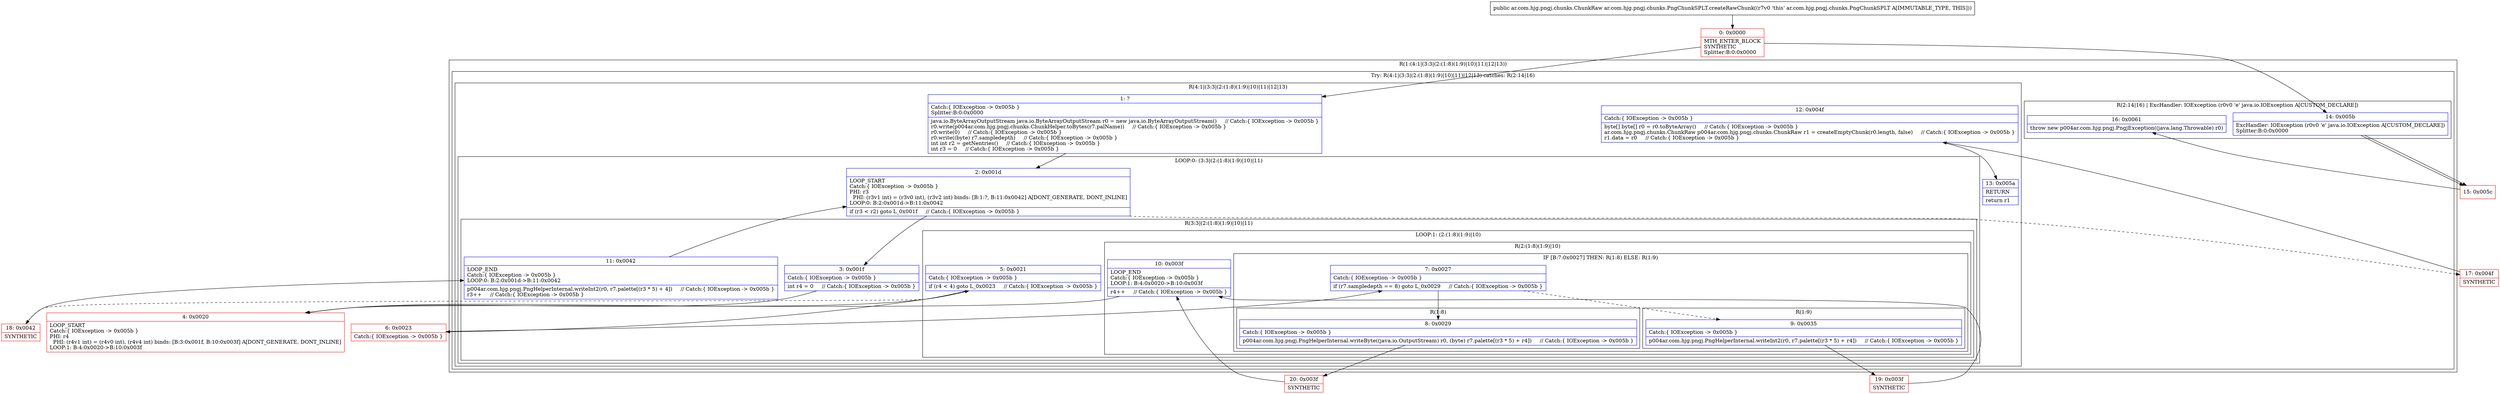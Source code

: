 digraph "CFG forar.com.hjg.pngj.chunks.PngChunkSPLT.createRawChunk()Lar\/com\/hjg\/pngj\/chunks\/ChunkRaw;" {
subgraph cluster_Region_558781497 {
label = "R(1:(4:1|(3:3|(2:(1:8)(1:9)|10)|11)|12|13))";
node [shape=record,color=blue];
subgraph cluster_TryCatchRegion_1136696409 {
label = "Try: R(4:1|(3:3|(2:(1:8)(1:9)|10)|11)|12|13) catches: R(2:14|16)";
node [shape=record,color=blue];
subgraph cluster_Region_1110747738 {
label = "R(4:1|(3:3|(2:(1:8)(1:9)|10)|11)|12|13)";
node [shape=record,color=blue];
Node_1 [shape=record,label="{1\:\ ?|Catch:\{ IOException \-\> 0x005b \}\lSplitter:B:0:0x0000\l|java.io.ByteArrayOutputStream java.io.ByteArrayOutputStream r0 = new java.io.ByteArrayOutputStream()     \/\/ Catch:\{ IOException \-\> 0x005b \}\lr0.write(p004ar.com.hjg.pngj.chunks.ChunkHelper.toBytes(r7.palName))     \/\/ Catch:\{ IOException \-\> 0x005b \}\lr0.write(0)     \/\/ Catch:\{ IOException \-\> 0x005b \}\lr0.write((byte) r7.sampledepth)     \/\/ Catch:\{ IOException \-\> 0x005b \}\lint int r2 = getNentries()     \/\/ Catch:\{ IOException \-\> 0x005b \}\lint r3 = 0     \/\/ Catch:\{ IOException \-\> 0x005b \}\l}"];
subgraph cluster_LoopRegion_1901206583 {
label = "LOOP:0: (3:3|(2:(1:8)(1:9)|10)|11)";
node [shape=record,color=blue];
Node_2 [shape=record,label="{2\:\ 0x001d|LOOP_START\lCatch:\{ IOException \-\> 0x005b \}\lPHI: r3 \l  PHI: (r3v1 int) = (r3v0 int), (r3v2 int) binds: [B:1:?, B:11:0x0042] A[DONT_GENERATE, DONT_INLINE]\lLOOP:0: B:2:0x001d\-\>B:11:0x0042\l|if (r3 \< r2) goto L_0x001f     \/\/ Catch:\{ IOException \-\> 0x005b \}\l}"];
subgraph cluster_Region_382931661 {
label = "R(3:3|(2:(1:8)(1:9)|10)|11)";
node [shape=record,color=blue];
Node_3 [shape=record,label="{3\:\ 0x001f|Catch:\{ IOException \-\> 0x005b \}\l|int r4 = 0     \/\/ Catch:\{ IOException \-\> 0x005b \}\l}"];
subgraph cluster_LoopRegion_1374153981 {
label = "LOOP:1: (2:(1:8)(1:9)|10)";
node [shape=record,color=blue];
Node_5 [shape=record,label="{5\:\ 0x0021|Catch:\{ IOException \-\> 0x005b \}\l|if (r4 \< 4) goto L_0x0023     \/\/ Catch:\{ IOException \-\> 0x005b \}\l}"];
subgraph cluster_Region_63167649 {
label = "R(2:(1:8)(1:9)|10)";
node [shape=record,color=blue];
subgraph cluster_IfRegion_1873761678 {
label = "IF [B:7:0x0027] THEN: R(1:8) ELSE: R(1:9)";
node [shape=record,color=blue];
Node_7 [shape=record,label="{7\:\ 0x0027|Catch:\{ IOException \-\> 0x005b \}\l|if (r7.sampledepth == 8) goto L_0x0029     \/\/ Catch:\{ IOException \-\> 0x005b \}\l}"];
subgraph cluster_Region_1301132043 {
label = "R(1:8)";
node [shape=record,color=blue];
Node_8 [shape=record,label="{8\:\ 0x0029|Catch:\{ IOException \-\> 0x005b \}\l|p004ar.com.hjg.pngj.PngHelperInternal.writeByte((java.io.OutputStream) r0, (byte) r7.palette[(r3 * 5) + r4])     \/\/ Catch:\{ IOException \-\> 0x005b \}\l}"];
}
subgraph cluster_Region_1872215100 {
label = "R(1:9)";
node [shape=record,color=blue];
Node_9 [shape=record,label="{9\:\ 0x0035|Catch:\{ IOException \-\> 0x005b \}\l|p004ar.com.hjg.pngj.PngHelperInternal.writeInt2(r0, r7.palette[(r3 * 5) + r4])     \/\/ Catch:\{ IOException \-\> 0x005b \}\l}"];
}
}
Node_10 [shape=record,label="{10\:\ 0x003f|LOOP_END\lCatch:\{ IOException \-\> 0x005b \}\lLOOP:1: B:4:0x0020\-\>B:10:0x003f\l|r4++     \/\/ Catch:\{ IOException \-\> 0x005b \}\l}"];
}
}
Node_11 [shape=record,label="{11\:\ 0x0042|LOOP_END\lCatch:\{ IOException \-\> 0x005b \}\lLOOP:0: B:2:0x001d\-\>B:11:0x0042\l|p004ar.com.hjg.pngj.PngHelperInternal.writeInt2(r0, r7.palette[(r3 * 5) + 4])     \/\/ Catch:\{ IOException \-\> 0x005b \}\lr3++     \/\/ Catch:\{ IOException \-\> 0x005b \}\l}"];
}
}
Node_12 [shape=record,label="{12\:\ 0x004f|Catch:\{ IOException \-\> 0x005b \}\l|byte[] byte[] r0 = r0.toByteArray()     \/\/ Catch:\{ IOException \-\> 0x005b \}\lar.com.hjg.pngj.chunks.ChunkRaw p004ar.com.hjg.pngj.chunks.ChunkRaw r1 = createEmptyChunk(r0.length, false)     \/\/ Catch:\{ IOException \-\> 0x005b \}\lr1.data = r0     \/\/ Catch:\{ IOException \-\> 0x005b \}\l}"];
Node_13 [shape=record,label="{13\:\ 0x005a|RETURN\l|return r1\l}"];
}
subgraph cluster_Region_359621091 {
label = "R(2:14|16) | ExcHandler: IOException (r0v0 'e' java.io.IOException A[CUSTOM_DECLARE])\l";
node [shape=record,color=blue];
Node_14 [shape=record,label="{14\:\ 0x005b|ExcHandler: IOException (r0v0 'e' java.io.IOException A[CUSTOM_DECLARE])\lSplitter:B:0:0x0000\l}"];
Node_16 [shape=record,label="{16\:\ 0x0061|throw new p004ar.com.hjg.pngj.PngjException((java.lang.Throwable) r0)\l}"];
}
}
}
subgraph cluster_Region_359621091 {
label = "R(2:14|16) | ExcHandler: IOException (r0v0 'e' java.io.IOException A[CUSTOM_DECLARE])\l";
node [shape=record,color=blue];
Node_14 [shape=record,label="{14\:\ 0x005b|ExcHandler: IOException (r0v0 'e' java.io.IOException A[CUSTOM_DECLARE])\lSplitter:B:0:0x0000\l}"];
Node_16 [shape=record,label="{16\:\ 0x0061|throw new p004ar.com.hjg.pngj.PngjException((java.lang.Throwable) r0)\l}"];
}
Node_0 [shape=record,color=red,label="{0\:\ 0x0000|MTH_ENTER_BLOCK\lSYNTHETIC\lSplitter:B:0:0x0000\l}"];
Node_4 [shape=record,color=red,label="{4\:\ 0x0020|LOOP_START\lCatch:\{ IOException \-\> 0x005b \}\lPHI: r4 \l  PHI: (r4v1 int) = (r4v0 int), (r4v4 int) binds: [B:3:0x001f, B:10:0x003f] A[DONT_GENERATE, DONT_INLINE]\lLOOP:1: B:4:0x0020\-\>B:10:0x003f\l}"];
Node_6 [shape=record,color=red,label="{6\:\ 0x0023|Catch:\{ IOException \-\> 0x005b \}\l}"];
Node_15 [shape=record,color=red,label="{15\:\ 0x005c}"];
Node_17 [shape=record,color=red,label="{17\:\ 0x004f|SYNTHETIC\l}"];
Node_18 [shape=record,color=red,label="{18\:\ 0x0042|SYNTHETIC\l}"];
Node_19 [shape=record,color=red,label="{19\:\ 0x003f|SYNTHETIC\l}"];
Node_20 [shape=record,color=red,label="{20\:\ 0x003f|SYNTHETIC\l}"];
MethodNode[shape=record,label="{public ar.com.hjg.pngj.chunks.ChunkRaw ar.com.hjg.pngj.chunks.PngChunkSPLT.createRawChunk((r7v0 'this' ar.com.hjg.pngj.chunks.PngChunkSPLT A[IMMUTABLE_TYPE, THIS])) }"];
MethodNode -> Node_0;
Node_1 -> Node_2;
Node_2 -> Node_3;
Node_2 -> Node_17[style=dashed];
Node_3 -> Node_4;
Node_5 -> Node_6;
Node_5 -> Node_18[style=dashed];
Node_7 -> Node_8;
Node_7 -> Node_9[style=dashed];
Node_8 -> Node_20;
Node_9 -> Node_19;
Node_10 -> Node_4;
Node_11 -> Node_2;
Node_12 -> Node_13;
Node_14 -> Node_15;
Node_14 -> Node_15;
Node_0 -> Node_1;
Node_0 -> Node_14;
Node_4 -> Node_5;
Node_6 -> Node_7;
Node_15 -> Node_16;
Node_17 -> Node_12;
Node_18 -> Node_11;
Node_19 -> Node_10;
Node_20 -> Node_10;
}


